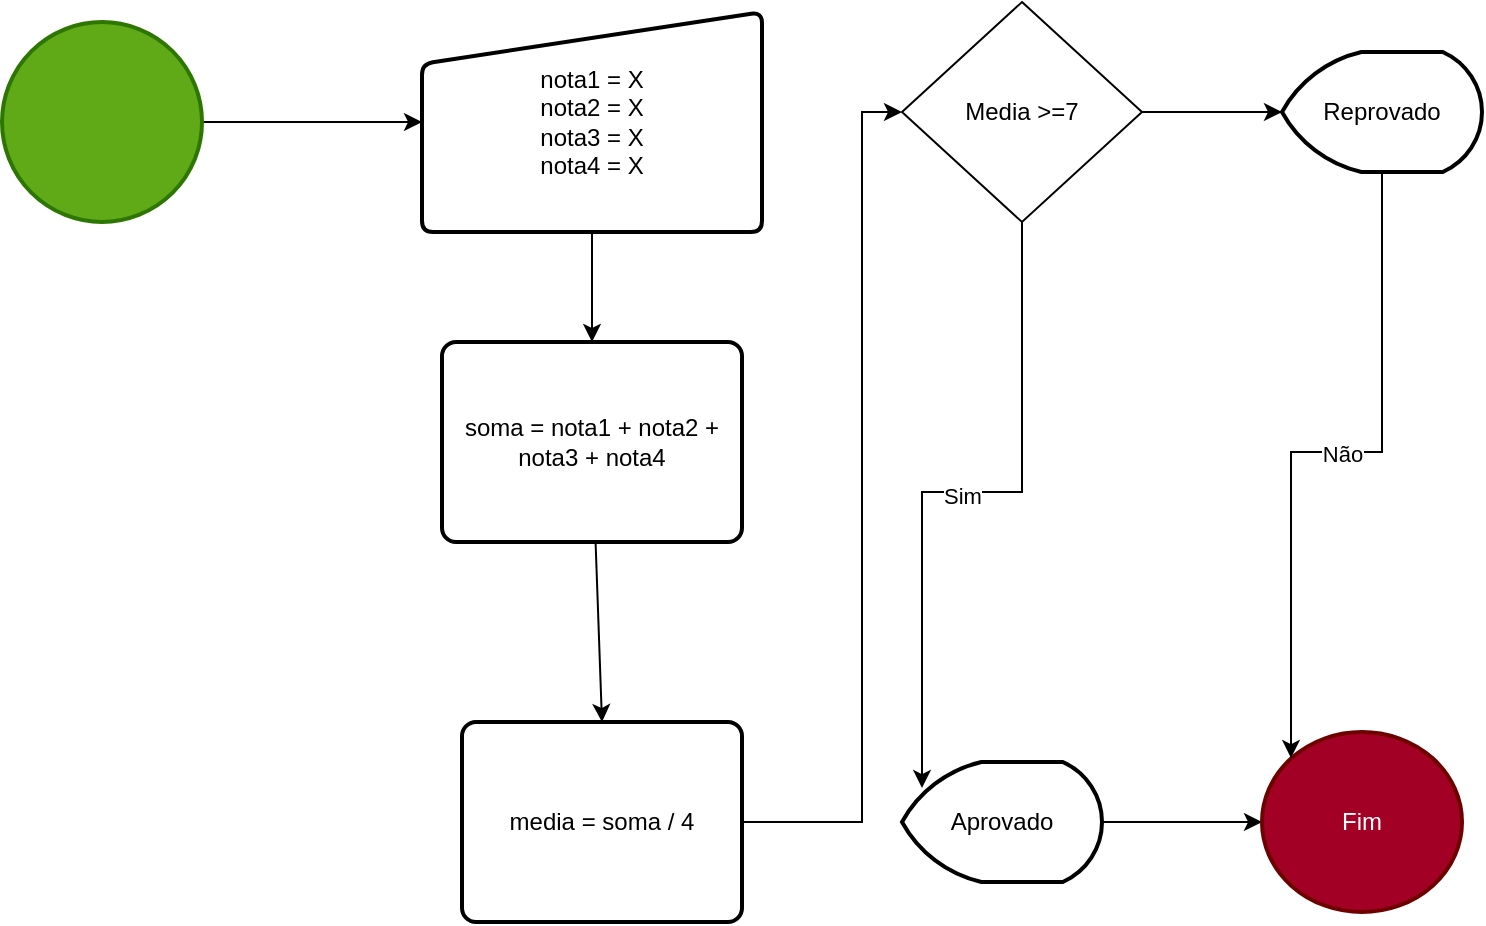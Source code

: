 <mxfile version="22.1.5" type="device">
  <diagram id="ICZM-pQt48xGWOXCjLxJ" name="Page-1">
    <mxGraphModel dx="1687" dy="929" grid="1" gridSize="10" guides="1" tooltips="1" connect="1" arrows="1" fold="1" page="1" pageScale="1" pageWidth="850" pageHeight="1100" math="0" shadow="0">
      <root>
        <mxCell id="0" />
        <mxCell id="1" parent="0" />
        <mxCell id="4" style="edgeStyle=none;html=1;entryX=0;entryY=0.5;entryDx=0;entryDy=0;" parent="1" source="2" target="3" edge="1">
          <mxGeometry relative="1" as="geometry" />
        </mxCell>
        <mxCell id="2" value="" style="strokeWidth=2;html=1;shape=mxgraph.flowchart.start_2;whiteSpace=wrap;fillColor=#60a917;fontColor=#ffffff;strokeColor=#2D7600;" parent="1" vertex="1">
          <mxGeometry x="70" y="40" width="100" height="100" as="geometry" />
        </mxCell>
        <mxCell id="7" style="edgeStyle=none;html=1;entryX=0.5;entryY=0;entryDx=0;entryDy=0;" parent="1" source="3" target="6" edge="1">
          <mxGeometry relative="1" as="geometry" />
        </mxCell>
        <mxCell id="3" value="nota1 = X&lt;br&gt;nota2 = X&lt;br&gt;nota3 = X&lt;br&gt;nota4 = X" style="html=1;strokeWidth=2;shape=manualInput;whiteSpace=wrap;rounded=1;size=26;arcSize=11;" parent="1" vertex="1">
          <mxGeometry x="280" y="35" width="170" height="110" as="geometry" />
        </mxCell>
        <mxCell id="9" style="edgeStyle=none;html=1;entryX=0.5;entryY=0;entryDx=0;entryDy=0;" parent="1" source="6" target="8" edge="1">
          <mxGeometry relative="1" as="geometry" />
        </mxCell>
        <mxCell id="6" value="soma = nota1 + nota2 + nota3 + nota4" style="rounded=1;whiteSpace=wrap;html=1;absoluteArcSize=1;arcSize=14;strokeWidth=2;" parent="1" vertex="1">
          <mxGeometry x="290" y="200" width="150" height="100" as="geometry" />
        </mxCell>
        <mxCell id="KQGZPbAh5smx6p1HLrP4-14" value="" style="edgeStyle=orthogonalEdgeStyle;rounded=0;orthogonalLoop=1;jettySize=auto;html=1;entryX=0;entryY=0.5;entryDx=0;entryDy=0;" edge="1" parent="1" source="8" target="KQGZPbAh5smx6p1HLrP4-13">
          <mxGeometry relative="1" as="geometry">
            <mxPoint x="490" y="80" as="targetPoint" />
            <Array as="points">
              <mxPoint x="500" y="440" />
            </Array>
          </mxGeometry>
        </mxCell>
        <mxCell id="8" value="media = soma / 4" style="rounded=1;whiteSpace=wrap;html=1;absoluteArcSize=1;arcSize=14;strokeWidth=2;" parent="1" vertex="1">
          <mxGeometry x="300" y="390" width="140" height="100" as="geometry" />
        </mxCell>
        <mxCell id="13" style="edgeStyle=none;html=1;entryX=0;entryY=0.5;entryDx=0;entryDy=0;entryPerimeter=0;" parent="1" source="10" target="12" edge="1">
          <mxGeometry relative="1" as="geometry" />
        </mxCell>
        <mxCell id="10" value="Aprovado" style="strokeWidth=2;html=1;shape=mxgraph.flowchart.display;whiteSpace=wrap;" parent="1" vertex="1">
          <mxGeometry x="520" y="410" width="100" height="60" as="geometry" />
        </mxCell>
        <mxCell id="12" value="Fim" style="strokeWidth=2;html=1;shape=mxgraph.flowchart.start_2;whiteSpace=wrap;fillColor=#a20025;fontColor=#ffffff;strokeColor=#6F0000;" parent="1" vertex="1">
          <mxGeometry x="700" y="395" width="100" height="90" as="geometry" />
        </mxCell>
        <mxCell id="KQGZPbAh5smx6p1HLrP4-17" value="" style="edgeStyle=orthogonalEdgeStyle;rounded=0;orthogonalLoop=1;jettySize=auto;html=1;" edge="1" parent="1" source="KQGZPbAh5smx6p1HLrP4-13" target="KQGZPbAh5smx6p1HLrP4-16">
          <mxGeometry relative="1" as="geometry">
            <Array as="points">
              <mxPoint x="690" y="85" />
              <mxPoint x="690" y="85" />
            </Array>
          </mxGeometry>
        </mxCell>
        <mxCell id="KQGZPbAh5smx6p1HLrP4-13" value="Media &amp;gt;=7" style="rhombus;whiteSpace=wrap;html=1;" vertex="1" parent="1">
          <mxGeometry x="520" y="30" width="120" height="110" as="geometry" />
        </mxCell>
        <mxCell id="KQGZPbAh5smx6p1HLrP4-15" style="edgeStyle=orthogonalEdgeStyle;rounded=0;orthogonalLoop=1;jettySize=auto;html=1;entryX=0.1;entryY=0.217;entryDx=0;entryDy=0;entryPerimeter=0;" edge="1" parent="1" source="KQGZPbAh5smx6p1HLrP4-13" target="10">
          <mxGeometry relative="1" as="geometry" />
        </mxCell>
        <mxCell id="KQGZPbAh5smx6p1HLrP4-22" value="Sim" style="edgeLabel;html=1;align=center;verticalAlign=middle;resizable=0;points=[];" vertex="1" connectable="0" parent="KQGZPbAh5smx6p1HLrP4-15">
          <mxGeometry x="-0.005" y="2" relative="1" as="geometry">
            <mxPoint as="offset" />
          </mxGeometry>
        </mxCell>
        <mxCell id="KQGZPbAh5smx6p1HLrP4-16" value="Reprovado" style="strokeWidth=2;html=1;shape=mxgraph.flowchart.display;whiteSpace=wrap;" vertex="1" parent="1">
          <mxGeometry x="710" y="55" width="100" height="60" as="geometry" />
        </mxCell>
        <mxCell id="KQGZPbAh5smx6p1HLrP4-23" style="edgeStyle=orthogonalEdgeStyle;rounded=0;orthogonalLoop=1;jettySize=auto;html=1;entryX=0.145;entryY=0.145;entryDx=0;entryDy=0;entryPerimeter=0;" edge="1" parent="1" source="KQGZPbAh5smx6p1HLrP4-16" target="12">
          <mxGeometry relative="1" as="geometry" />
        </mxCell>
        <mxCell id="KQGZPbAh5smx6p1HLrP4-24" value="Não" style="edgeLabel;html=1;align=center;verticalAlign=middle;resizable=0;points=[];" vertex="1" connectable="0" parent="KQGZPbAh5smx6p1HLrP4-23">
          <mxGeometry x="-0.055" y="1" relative="1" as="geometry">
            <mxPoint as="offset" />
          </mxGeometry>
        </mxCell>
      </root>
    </mxGraphModel>
  </diagram>
</mxfile>
